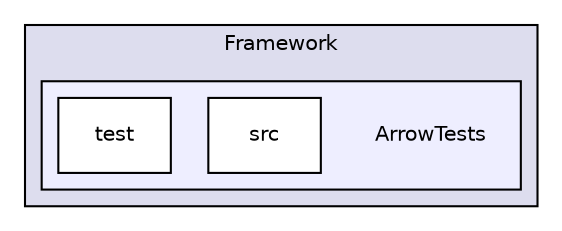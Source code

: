 digraph "/home/travis/build/AliceO2Group/AliceO2/Framework/ArrowTests" {
  bgcolor=transparent;
  compound=true
  node [ fontsize="10", fontname="Helvetica"];
  edge [ labelfontsize="10", labelfontname="Helvetica"];
  subgraph clusterdir_bcbb2cf9a3d3d83e5515c82071a07177 {
    graph [ bgcolor="#ddddee", pencolor="black", label="Framework" fontname="Helvetica", fontsize="10", URL="dir_bcbb2cf9a3d3d83e5515c82071a07177.html"]
  subgraph clusterdir_b315c7ac2f7d253010ed820f5520e66b {
    graph [ bgcolor="#eeeeff", pencolor="black", label="" URL="dir_b315c7ac2f7d253010ed820f5520e66b.html"];
    dir_b315c7ac2f7d253010ed820f5520e66b [shape=plaintext label="ArrowTests"];
    dir_d0133ebe76e5fb3ec71851c0cac573e5 [shape=box label="src" color="black" fillcolor="white" style="filled" URL="dir_d0133ebe76e5fb3ec71851c0cac573e5.html"];
    dir_072f9a0ba1b981feec1c5100395970c6 [shape=box label="test" color="black" fillcolor="white" style="filled" URL="dir_072f9a0ba1b981feec1c5100395970c6.html"];
  }
  }
}
